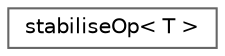 digraph "Graphical Class Hierarchy"
{
 // LATEX_PDF_SIZE
  bgcolor="transparent";
  edge [fontname=Helvetica,fontsize=10,labelfontname=Helvetica,labelfontsize=10];
  node [fontname=Helvetica,fontsize=10,shape=box,height=0.2,width=0.4];
  rankdir="LR";
  Node0 [id="Node000000",label="stabiliseOp\< T \>",height=0.2,width=0.4,color="grey40", fillcolor="white", style="filled",URL="$structFoam_1_1stabiliseOp.html",tooltip=" "];
}
